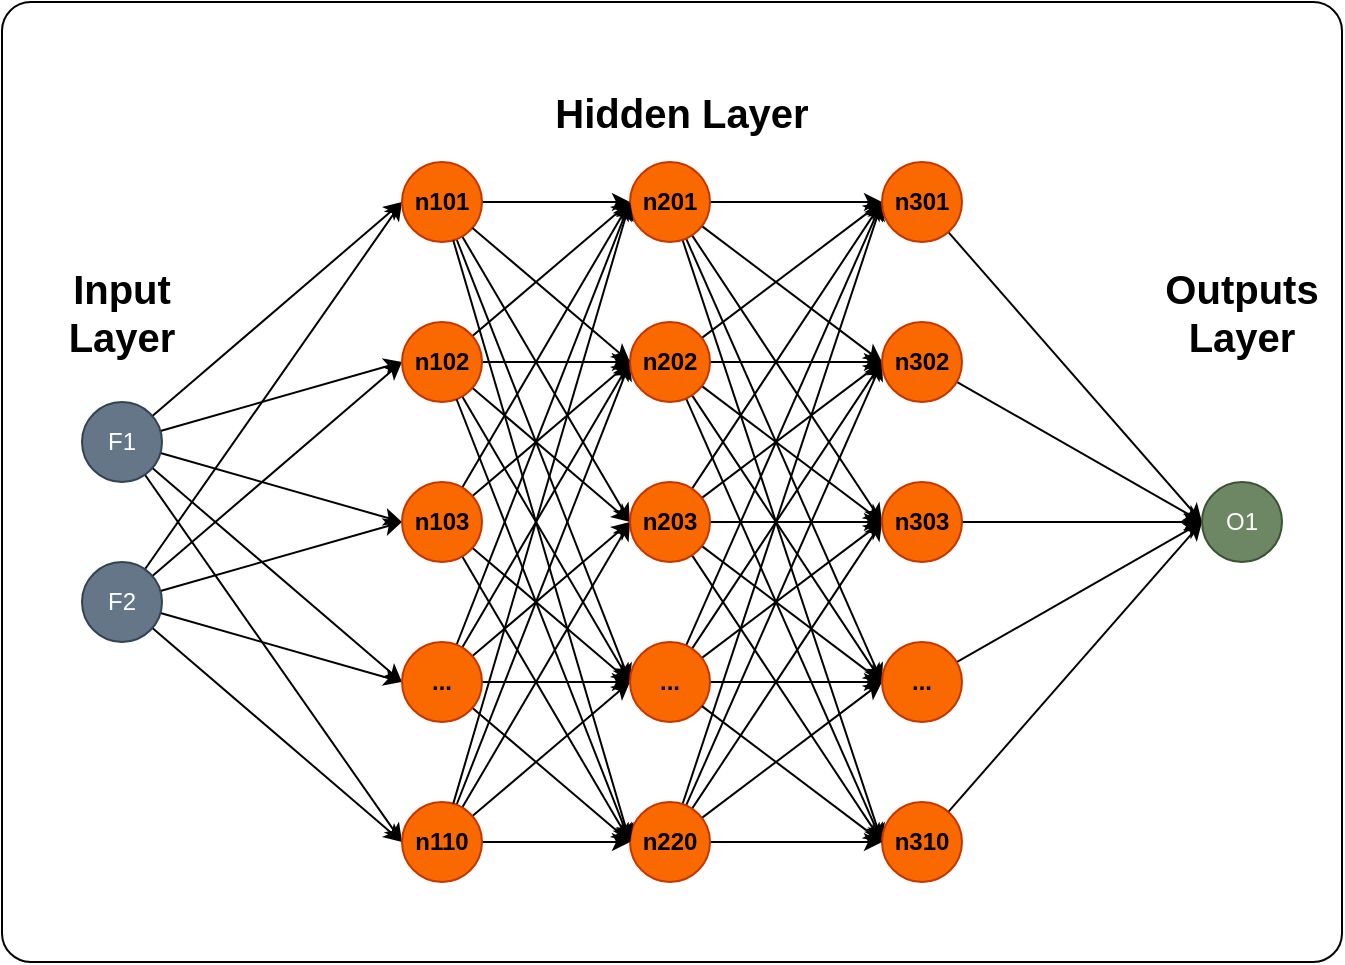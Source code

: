 <mxfile version="24.4.0" type="device">
  <diagram name="Página-1" id="6KGPkxfMHaubWKiwihbh">
    <mxGraphModel dx="1213" dy="1781" grid="1" gridSize="10" guides="1" tooltips="1" connect="1" arrows="1" fold="1" page="1" pageScale="1" pageWidth="827" pageHeight="1169" math="0" shadow="0">
      <root>
        <mxCell id="0" />
        <mxCell id="1" parent="0" />
        <mxCell id="u66wXMgfg88VbOdrZegT-89" value="" style="group" vertex="1" connectable="0" parent="1">
          <mxGeometry x="80" y="-40" width="670" height="480" as="geometry" />
        </mxCell>
        <mxCell id="u66wXMgfg88VbOdrZegT-88" value="" style="rounded=1;whiteSpace=wrap;html=1;fontFamily=Helvetica;fontSize=11;fontColor=default;labelBackgroundColor=default;arcSize=3;" vertex="1" parent="u66wXMgfg88VbOdrZegT-89">
          <mxGeometry width="670" height="480" as="geometry" />
        </mxCell>
        <mxCell id="u66wXMgfg88VbOdrZegT-25" style="edgeStyle=none;rounded=0;orthogonalLoop=1;jettySize=auto;html=1;strokeColor=default;align=center;verticalAlign=middle;fontFamily=Helvetica;fontSize=11;fontColor=default;labelBackgroundColor=default;endArrow=classic;entryX=0;entryY=0.5;entryDx=0;entryDy=0;" edge="1" parent="u66wXMgfg88VbOdrZegT-89" source="u66wXMgfg88VbOdrZegT-2" target="u66wXMgfg88VbOdrZegT-4">
          <mxGeometry relative="1" as="geometry">
            <mxPoint x="80" y="260" as="targetPoint" />
          </mxGeometry>
        </mxCell>
        <mxCell id="u66wXMgfg88VbOdrZegT-26" style="edgeStyle=none;rounded=0;orthogonalLoop=1;jettySize=auto;html=1;entryX=0;entryY=0.5;entryDx=0;entryDy=0;strokeColor=default;align=center;verticalAlign=middle;fontFamily=Helvetica;fontSize=11;fontColor=default;labelBackgroundColor=default;endArrow=classic;" edge="1" parent="u66wXMgfg88VbOdrZegT-89" source="u66wXMgfg88VbOdrZegT-2" target="u66wXMgfg88VbOdrZegT-5">
          <mxGeometry relative="1" as="geometry" />
        </mxCell>
        <mxCell id="u66wXMgfg88VbOdrZegT-27" style="edgeStyle=none;rounded=0;orthogonalLoop=1;jettySize=auto;html=1;entryX=0;entryY=0.5;entryDx=0;entryDy=0;strokeColor=default;align=center;verticalAlign=middle;fontFamily=Helvetica;fontSize=11;fontColor=default;labelBackgroundColor=default;endArrow=classic;" edge="1" parent="u66wXMgfg88VbOdrZegT-89" source="u66wXMgfg88VbOdrZegT-2" target="u66wXMgfg88VbOdrZegT-6">
          <mxGeometry relative="1" as="geometry" />
        </mxCell>
        <mxCell id="u66wXMgfg88VbOdrZegT-28" style="edgeStyle=none;rounded=0;orthogonalLoop=1;jettySize=auto;html=1;entryX=0;entryY=0.5;entryDx=0;entryDy=0;strokeColor=default;align=center;verticalAlign=middle;fontFamily=Helvetica;fontSize=11;fontColor=default;labelBackgroundColor=default;endArrow=classic;" edge="1" parent="u66wXMgfg88VbOdrZegT-89" source="u66wXMgfg88VbOdrZegT-2" target="u66wXMgfg88VbOdrZegT-7">
          <mxGeometry relative="1" as="geometry" />
        </mxCell>
        <mxCell id="u66wXMgfg88VbOdrZegT-29" style="edgeStyle=none;rounded=0;orthogonalLoop=1;jettySize=auto;html=1;entryX=0;entryY=0.5;entryDx=0;entryDy=0;strokeColor=default;align=center;verticalAlign=middle;fontFamily=Helvetica;fontSize=11;fontColor=default;labelBackgroundColor=default;endArrow=classic;" edge="1" parent="u66wXMgfg88VbOdrZegT-89" source="u66wXMgfg88VbOdrZegT-2" target="u66wXMgfg88VbOdrZegT-8">
          <mxGeometry relative="1" as="geometry" />
        </mxCell>
        <mxCell id="u66wXMgfg88VbOdrZegT-2" value="F2" style="ellipse;whiteSpace=wrap;html=1;aspect=fixed;fillColor=#647687;fontColor=#ffffff;strokeColor=#314354;" vertex="1" parent="u66wXMgfg88VbOdrZegT-89">
          <mxGeometry x="40" y="280" width="40" height="40" as="geometry" />
        </mxCell>
        <mxCell id="u66wXMgfg88VbOdrZegT-20" style="rounded=0;orthogonalLoop=1;jettySize=auto;html=1;entryX=0;entryY=0.5;entryDx=0;entryDy=0;" edge="1" parent="u66wXMgfg88VbOdrZegT-89" source="u66wXMgfg88VbOdrZegT-3" target="u66wXMgfg88VbOdrZegT-4">
          <mxGeometry relative="1" as="geometry" />
        </mxCell>
        <mxCell id="u66wXMgfg88VbOdrZegT-21" style="rounded=0;orthogonalLoop=1;jettySize=auto;html=1;entryX=0;entryY=0.5;entryDx=0;entryDy=0;" edge="1" parent="u66wXMgfg88VbOdrZegT-89" source="u66wXMgfg88VbOdrZegT-3" target="u66wXMgfg88VbOdrZegT-5">
          <mxGeometry relative="1" as="geometry" />
        </mxCell>
        <mxCell id="u66wXMgfg88VbOdrZegT-22" style="edgeStyle=none;rounded=0;orthogonalLoop=1;jettySize=auto;html=1;entryX=0;entryY=0.5;entryDx=0;entryDy=0;strokeColor=default;align=center;verticalAlign=middle;fontFamily=Helvetica;fontSize=11;fontColor=default;labelBackgroundColor=default;endArrow=classic;" edge="1" parent="u66wXMgfg88VbOdrZegT-89" source="u66wXMgfg88VbOdrZegT-3" target="u66wXMgfg88VbOdrZegT-6">
          <mxGeometry relative="1" as="geometry" />
        </mxCell>
        <mxCell id="u66wXMgfg88VbOdrZegT-23" style="edgeStyle=none;rounded=0;orthogonalLoop=1;jettySize=auto;html=1;entryX=0;entryY=0.5;entryDx=0;entryDy=0;strokeColor=default;align=center;verticalAlign=middle;fontFamily=Helvetica;fontSize=11;fontColor=default;labelBackgroundColor=default;endArrow=classic;" edge="1" parent="u66wXMgfg88VbOdrZegT-89" source="u66wXMgfg88VbOdrZegT-3" target="u66wXMgfg88VbOdrZegT-7">
          <mxGeometry relative="1" as="geometry" />
        </mxCell>
        <mxCell id="u66wXMgfg88VbOdrZegT-24" style="edgeStyle=none;rounded=0;orthogonalLoop=1;jettySize=auto;html=1;entryX=0;entryY=0.5;entryDx=0;entryDy=0;strokeColor=default;align=center;verticalAlign=middle;fontFamily=Helvetica;fontSize=11;fontColor=default;labelBackgroundColor=default;endArrow=classic;" edge="1" parent="u66wXMgfg88VbOdrZegT-89" source="u66wXMgfg88VbOdrZegT-3" target="u66wXMgfg88VbOdrZegT-8">
          <mxGeometry relative="1" as="geometry" />
        </mxCell>
        <mxCell id="u66wXMgfg88VbOdrZegT-3" value="F1" style="ellipse;whiteSpace=wrap;html=1;aspect=fixed;fillColor=#647687;fontColor=#ffffff;strokeColor=#314354;" vertex="1" parent="u66wXMgfg88VbOdrZegT-89">
          <mxGeometry x="40" y="200" width="40" height="40" as="geometry" />
        </mxCell>
        <mxCell id="u66wXMgfg88VbOdrZegT-30" style="edgeStyle=none;rounded=0;orthogonalLoop=1;jettySize=auto;html=1;entryX=0;entryY=0.5;entryDx=0;entryDy=0;strokeColor=default;align=center;verticalAlign=middle;fontFamily=Helvetica;fontSize=11;fontColor=default;labelBackgroundColor=default;endArrow=classic;" edge="1" parent="u66wXMgfg88VbOdrZegT-89" source="u66wXMgfg88VbOdrZegT-4" target="u66wXMgfg88VbOdrZegT-9">
          <mxGeometry relative="1" as="geometry" />
        </mxCell>
        <mxCell id="u66wXMgfg88VbOdrZegT-32" style="edgeStyle=none;rounded=0;orthogonalLoop=1;jettySize=auto;html=1;entryX=0;entryY=0.5;entryDx=0;entryDy=0;strokeColor=default;align=center;verticalAlign=middle;fontFamily=Helvetica;fontSize=11;fontColor=default;labelBackgroundColor=default;endArrow=classic;" edge="1" parent="u66wXMgfg88VbOdrZegT-89" source="u66wXMgfg88VbOdrZegT-4" target="u66wXMgfg88VbOdrZegT-11">
          <mxGeometry relative="1" as="geometry" />
        </mxCell>
        <mxCell id="u66wXMgfg88VbOdrZegT-33" style="edgeStyle=none;rounded=0;orthogonalLoop=1;jettySize=auto;html=1;entryX=0;entryY=0.5;entryDx=0;entryDy=0;strokeColor=default;align=center;verticalAlign=middle;fontFamily=Helvetica;fontSize=11;fontColor=default;labelBackgroundColor=default;endArrow=classic;" edge="1" parent="u66wXMgfg88VbOdrZegT-89" source="u66wXMgfg88VbOdrZegT-4" target="u66wXMgfg88VbOdrZegT-12">
          <mxGeometry relative="1" as="geometry" />
        </mxCell>
        <mxCell id="u66wXMgfg88VbOdrZegT-4" value="n101" style="ellipse;whiteSpace=wrap;html=1;aspect=fixed;fillColor=#fa6800;fontColor=#000000;strokeColor=#C73500;fontStyle=1" vertex="1" parent="u66wXMgfg88VbOdrZegT-89">
          <mxGeometry x="200" y="80" width="40" height="40" as="geometry" />
        </mxCell>
        <mxCell id="u66wXMgfg88VbOdrZegT-35" style="edgeStyle=none;rounded=0;orthogonalLoop=1;jettySize=auto;html=1;entryX=0;entryY=0.5;entryDx=0;entryDy=0;strokeColor=default;align=center;verticalAlign=middle;fontFamily=Helvetica;fontSize=11;fontColor=default;labelBackgroundColor=default;endArrow=classic;" edge="1" parent="u66wXMgfg88VbOdrZegT-89" source="u66wXMgfg88VbOdrZegT-5" target="u66wXMgfg88VbOdrZegT-9">
          <mxGeometry relative="1" as="geometry" />
        </mxCell>
        <mxCell id="u66wXMgfg88VbOdrZegT-36" style="edgeStyle=none;rounded=0;orthogonalLoop=1;jettySize=auto;html=1;strokeColor=default;align=center;verticalAlign=middle;fontFamily=Helvetica;fontSize=11;fontColor=default;labelBackgroundColor=default;endArrow=classic;" edge="1" parent="u66wXMgfg88VbOdrZegT-89" source="u66wXMgfg88VbOdrZegT-5" target="u66wXMgfg88VbOdrZegT-10">
          <mxGeometry relative="1" as="geometry" />
        </mxCell>
        <mxCell id="u66wXMgfg88VbOdrZegT-37" style="edgeStyle=none;rounded=0;orthogonalLoop=1;jettySize=auto;html=1;entryX=0;entryY=0.5;entryDx=0;entryDy=0;strokeColor=default;align=center;verticalAlign=middle;fontFamily=Helvetica;fontSize=11;fontColor=default;labelBackgroundColor=default;endArrow=classic;" edge="1" parent="u66wXMgfg88VbOdrZegT-89" source="u66wXMgfg88VbOdrZegT-5" target="u66wXMgfg88VbOdrZegT-12">
          <mxGeometry relative="1" as="geometry" />
        </mxCell>
        <mxCell id="u66wXMgfg88VbOdrZegT-78" style="edgeStyle=none;rounded=0;orthogonalLoop=1;jettySize=auto;html=1;entryX=0;entryY=0.5;entryDx=0;entryDy=0;strokeColor=default;align=center;verticalAlign=middle;fontFamily=Helvetica;fontSize=11;fontColor=default;labelBackgroundColor=default;endArrow=classic;" edge="1" parent="u66wXMgfg88VbOdrZegT-89" source="u66wXMgfg88VbOdrZegT-5" target="u66wXMgfg88VbOdrZegT-11">
          <mxGeometry relative="1" as="geometry" />
        </mxCell>
        <mxCell id="u66wXMgfg88VbOdrZegT-5" value="n102" style="ellipse;whiteSpace=wrap;html=1;aspect=fixed;fillColor=#fa6800;fontColor=#000000;strokeColor=#C73500;fontStyle=1" vertex="1" parent="u66wXMgfg88VbOdrZegT-89">
          <mxGeometry x="200" y="160" width="40" height="40" as="geometry" />
        </mxCell>
        <mxCell id="u66wXMgfg88VbOdrZegT-39" style="edgeStyle=none;rounded=0;orthogonalLoop=1;jettySize=auto;html=1;entryX=0;entryY=0.5;entryDx=0;entryDy=0;strokeColor=default;align=center;verticalAlign=middle;fontFamily=Helvetica;fontSize=11;fontColor=default;labelBackgroundColor=default;endArrow=classic;" edge="1" parent="u66wXMgfg88VbOdrZegT-89" source="u66wXMgfg88VbOdrZegT-6" target="u66wXMgfg88VbOdrZegT-9">
          <mxGeometry relative="1" as="geometry" />
        </mxCell>
        <mxCell id="u66wXMgfg88VbOdrZegT-40" style="edgeStyle=none;rounded=0;orthogonalLoop=1;jettySize=auto;html=1;entryX=0;entryY=0.5;entryDx=0;entryDy=0;strokeColor=default;align=center;verticalAlign=middle;fontFamily=Helvetica;fontSize=11;fontColor=default;labelBackgroundColor=default;endArrow=classic;" edge="1" parent="u66wXMgfg88VbOdrZegT-89" source="u66wXMgfg88VbOdrZegT-6" target="u66wXMgfg88VbOdrZegT-10">
          <mxGeometry relative="1" as="geometry" />
        </mxCell>
        <mxCell id="u66wXMgfg88VbOdrZegT-41" style="edgeStyle=none;rounded=0;orthogonalLoop=1;jettySize=auto;html=1;entryX=0;entryY=0.5;entryDx=0;entryDy=0;strokeColor=default;align=center;verticalAlign=middle;fontFamily=Helvetica;fontSize=11;fontColor=default;labelBackgroundColor=default;endArrow=classic;" edge="1" parent="u66wXMgfg88VbOdrZegT-89" source="u66wXMgfg88VbOdrZegT-6" target="u66wXMgfg88VbOdrZegT-12">
          <mxGeometry relative="1" as="geometry" />
        </mxCell>
        <mxCell id="u66wXMgfg88VbOdrZegT-42" style="edgeStyle=none;rounded=0;orthogonalLoop=1;jettySize=auto;html=1;entryX=0;entryY=0.5;entryDx=0;entryDy=0;strokeColor=default;align=center;verticalAlign=middle;fontFamily=Helvetica;fontSize=11;fontColor=default;labelBackgroundColor=default;endArrow=classic;" edge="1" parent="u66wXMgfg88VbOdrZegT-89" source="u66wXMgfg88VbOdrZegT-6" target="u66wXMgfg88VbOdrZegT-13">
          <mxGeometry relative="1" as="geometry" />
        </mxCell>
        <mxCell id="u66wXMgfg88VbOdrZegT-6" value="n103" style="ellipse;whiteSpace=wrap;html=1;aspect=fixed;fillColor=#fa6800;fontColor=#000000;strokeColor=#C73500;fontStyle=1" vertex="1" parent="u66wXMgfg88VbOdrZegT-89">
          <mxGeometry x="200" y="240" width="40" height="40" as="geometry" />
        </mxCell>
        <mxCell id="u66wXMgfg88VbOdrZegT-43" style="edgeStyle=none;rounded=0;orthogonalLoop=1;jettySize=auto;html=1;entryX=0;entryY=0.5;entryDx=0;entryDy=0;strokeColor=default;align=center;verticalAlign=middle;fontFamily=Helvetica;fontSize=11;fontColor=default;labelBackgroundColor=default;endArrow=classic;" edge="1" parent="u66wXMgfg88VbOdrZegT-89" source="u66wXMgfg88VbOdrZegT-7" target="u66wXMgfg88VbOdrZegT-9">
          <mxGeometry relative="1" as="geometry" />
        </mxCell>
        <mxCell id="u66wXMgfg88VbOdrZegT-44" style="edgeStyle=none;rounded=0;orthogonalLoop=1;jettySize=auto;html=1;entryX=0;entryY=0.5;entryDx=0;entryDy=0;strokeColor=default;align=center;verticalAlign=middle;fontFamily=Helvetica;fontSize=11;fontColor=default;labelBackgroundColor=default;endArrow=classic;" edge="1" parent="u66wXMgfg88VbOdrZegT-89" source="u66wXMgfg88VbOdrZegT-7" target="u66wXMgfg88VbOdrZegT-10">
          <mxGeometry relative="1" as="geometry" />
        </mxCell>
        <mxCell id="u66wXMgfg88VbOdrZegT-45" style="edgeStyle=none;rounded=0;orthogonalLoop=1;jettySize=auto;html=1;strokeColor=default;align=center;verticalAlign=middle;fontFamily=Helvetica;fontSize=11;fontColor=default;labelBackgroundColor=default;endArrow=classic;" edge="1" parent="u66wXMgfg88VbOdrZegT-89" source="u66wXMgfg88VbOdrZegT-7" target="u66wXMgfg88VbOdrZegT-12">
          <mxGeometry relative="1" as="geometry" />
        </mxCell>
        <mxCell id="u66wXMgfg88VbOdrZegT-46" style="edgeStyle=none;rounded=0;orthogonalLoop=1;jettySize=auto;html=1;entryX=0;entryY=0.5;entryDx=0;entryDy=0;strokeColor=default;align=center;verticalAlign=middle;fontFamily=Helvetica;fontSize=11;fontColor=default;labelBackgroundColor=default;endArrow=classic;" edge="1" parent="u66wXMgfg88VbOdrZegT-89" source="u66wXMgfg88VbOdrZegT-7" target="u66wXMgfg88VbOdrZegT-13">
          <mxGeometry relative="1" as="geometry" />
        </mxCell>
        <mxCell id="u66wXMgfg88VbOdrZegT-47" style="edgeStyle=none;rounded=0;orthogonalLoop=1;jettySize=auto;html=1;entryX=0;entryY=0.5;entryDx=0;entryDy=0;strokeColor=default;align=center;verticalAlign=middle;fontFamily=Helvetica;fontSize=11;fontColor=default;labelBackgroundColor=default;endArrow=classic;" edge="1" parent="u66wXMgfg88VbOdrZegT-89" source="u66wXMgfg88VbOdrZegT-7" target="u66wXMgfg88VbOdrZegT-11">
          <mxGeometry relative="1" as="geometry" />
        </mxCell>
        <mxCell id="u66wXMgfg88VbOdrZegT-7" value="..." style="ellipse;whiteSpace=wrap;html=1;aspect=fixed;fillColor=#fa6800;fontColor=#000000;strokeColor=#C73500;fontStyle=1" vertex="1" parent="u66wXMgfg88VbOdrZegT-89">
          <mxGeometry x="200" y="320" width="40" height="40" as="geometry" />
        </mxCell>
        <mxCell id="u66wXMgfg88VbOdrZegT-49" style="edgeStyle=none;rounded=0;orthogonalLoop=1;jettySize=auto;html=1;entryX=0;entryY=0.5;entryDx=0;entryDy=0;strokeColor=default;align=center;verticalAlign=middle;fontFamily=Helvetica;fontSize=11;fontColor=default;labelBackgroundColor=default;endArrow=classic;" edge="1" parent="u66wXMgfg88VbOdrZegT-89" source="u66wXMgfg88VbOdrZegT-8" target="u66wXMgfg88VbOdrZegT-10">
          <mxGeometry relative="1" as="geometry" />
        </mxCell>
        <mxCell id="u66wXMgfg88VbOdrZegT-50" style="edgeStyle=none;rounded=0;orthogonalLoop=1;jettySize=auto;html=1;entryX=0;entryY=0.5;entryDx=0;entryDy=0;strokeColor=default;align=center;verticalAlign=middle;fontFamily=Helvetica;fontSize=11;fontColor=default;labelBackgroundColor=default;endArrow=classic;" edge="1" parent="u66wXMgfg88VbOdrZegT-89" source="u66wXMgfg88VbOdrZegT-8" target="u66wXMgfg88VbOdrZegT-11">
          <mxGeometry relative="1" as="geometry" />
        </mxCell>
        <mxCell id="u66wXMgfg88VbOdrZegT-51" style="edgeStyle=none;rounded=0;orthogonalLoop=1;jettySize=auto;html=1;entryX=0;entryY=0.5;entryDx=0;entryDy=0;strokeColor=default;align=center;verticalAlign=middle;fontFamily=Helvetica;fontSize=11;fontColor=default;labelBackgroundColor=default;endArrow=classic;" edge="1" parent="u66wXMgfg88VbOdrZegT-89" source="u66wXMgfg88VbOdrZegT-8" target="u66wXMgfg88VbOdrZegT-12">
          <mxGeometry relative="1" as="geometry" />
        </mxCell>
        <mxCell id="u66wXMgfg88VbOdrZegT-52" style="edgeStyle=none;rounded=0;orthogonalLoop=1;jettySize=auto;html=1;strokeColor=default;align=center;verticalAlign=middle;fontFamily=Helvetica;fontSize=11;fontColor=default;labelBackgroundColor=default;endArrow=classic;" edge="1" parent="u66wXMgfg88VbOdrZegT-89" source="u66wXMgfg88VbOdrZegT-8" target="u66wXMgfg88VbOdrZegT-13">
          <mxGeometry relative="1" as="geometry">
            <mxPoint x="370" y="420" as="targetPoint" />
          </mxGeometry>
        </mxCell>
        <mxCell id="u66wXMgfg88VbOdrZegT-8" value="n110" style="ellipse;whiteSpace=wrap;html=1;aspect=fixed;fillColor=#fa6800;fontColor=#000000;strokeColor=#C73500;fontStyle=1" vertex="1" parent="u66wXMgfg88VbOdrZegT-89">
          <mxGeometry x="200" y="400" width="40" height="40" as="geometry" />
        </mxCell>
        <mxCell id="u66wXMgfg88VbOdrZegT-73" style="edgeStyle=none;rounded=0;orthogonalLoop=1;jettySize=auto;html=1;strokeColor=default;align=center;verticalAlign=middle;fontFamily=Helvetica;fontSize=11;fontColor=default;labelBackgroundColor=default;endArrow=classic;" edge="1" parent="u66wXMgfg88VbOdrZegT-89" source="u66wXMgfg88VbOdrZegT-9" target="u66wXMgfg88VbOdrZegT-14">
          <mxGeometry relative="1" as="geometry" />
        </mxCell>
        <mxCell id="u66wXMgfg88VbOdrZegT-74" style="edgeStyle=none;rounded=0;orthogonalLoop=1;jettySize=auto;html=1;entryX=0;entryY=0.5;entryDx=0;entryDy=0;strokeColor=default;align=center;verticalAlign=middle;fontFamily=Helvetica;fontSize=11;fontColor=default;labelBackgroundColor=default;endArrow=classic;" edge="1" parent="u66wXMgfg88VbOdrZegT-89" source="u66wXMgfg88VbOdrZegT-9" target="u66wXMgfg88VbOdrZegT-15">
          <mxGeometry relative="1" as="geometry" />
        </mxCell>
        <mxCell id="u66wXMgfg88VbOdrZegT-75" style="edgeStyle=none;rounded=0;orthogonalLoop=1;jettySize=auto;html=1;strokeColor=default;align=center;verticalAlign=middle;fontFamily=Helvetica;fontSize=11;fontColor=default;labelBackgroundColor=default;endArrow=classic;" edge="1" parent="u66wXMgfg88VbOdrZegT-89" source="u66wXMgfg88VbOdrZegT-9">
          <mxGeometry relative="1" as="geometry">
            <mxPoint x="440" y="260" as="targetPoint" />
          </mxGeometry>
        </mxCell>
        <mxCell id="u66wXMgfg88VbOdrZegT-76" style="edgeStyle=none;rounded=0;orthogonalLoop=1;jettySize=auto;html=1;strokeColor=default;align=center;verticalAlign=middle;fontFamily=Helvetica;fontSize=11;fontColor=default;labelBackgroundColor=default;endArrow=classic;" edge="1" parent="u66wXMgfg88VbOdrZegT-89" source="u66wXMgfg88VbOdrZegT-9">
          <mxGeometry relative="1" as="geometry">
            <mxPoint x="440" y="340" as="targetPoint" />
          </mxGeometry>
        </mxCell>
        <mxCell id="u66wXMgfg88VbOdrZegT-77" style="edgeStyle=none;rounded=0;orthogonalLoop=1;jettySize=auto;html=1;strokeColor=default;align=center;verticalAlign=middle;fontFamily=Helvetica;fontSize=11;fontColor=default;labelBackgroundColor=default;endArrow=classic;" edge="1" parent="u66wXMgfg88VbOdrZegT-89" source="u66wXMgfg88VbOdrZegT-9">
          <mxGeometry relative="1" as="geometry">
            <mxPoint x="440" y="420" as="targetPoint" />
          </mxGeometry>
        </mxCell>
        <mxCell id="u66wXMgfg88VbOdrZegT-9" value="n201" style="ellipse;whiteSpace=wrap;html=1;aspect=fixed;fillColor=#fa6800;fontColor=#000000;strokeColor=#C73500;fontStyle=1" vertex="1" parent="u66wXMgfg88VbOdrZegT-89">
          <mxGeometry x="314" y="80" width="40" height="40" as="geometry" />
        </mxCell>
        <mxCell id="u66wXMgfg88VbOdrZegT-68" style="edgeStyle=none;rounded=0;orthogonalLoop=1;jettySize=auto;html=1;entryX=0;entryY=0.5;entryDx=0;entryDy=0;strokeColor=default;align=center;verticalAlign=middle;fontFamily=Helvetica;fontSize=11;fontColor=default;labelBackgroundColor=default;endArrow=classic;" edge="1" parent="u66wXMgfg88VbOdrZegT-89" source="u66wXMgfg88VbOdrZegT-10" target="u66wXMgfg88VbOdrZegT-18">
          <mxGeometry relative="1" as="geometry" />
        </mxCell>
        <mxCell id="u66wXMgfg88VbOdrZegT-69" style="edgeStyle=none;rounded=0;orthogonalLoop=1;jettySize=auto;html=1;entryX=0;entryY=0.5;entryDx=0;entryDy=0;strokeColor=default;align=center;verticalAlign=middle;fontFamily=Helvetica;fontSize=11;fontColor=default;labelBackgroundColor=default;endArrow=classic;" edge="1" parent="u66wXMgfg88VbOdrZegT-89" source="u66wXMgfg88VbOdrZegT-10" target="u66wXMgfg88VbOdrZegT-17">
          <mxGeometry relative="1" as="geometry" />
        </mxCell>
        <mxCell id="u66wXMgfg88VbOdrZegT-70" style="edgeStyle=none;rounded=0;orthogonalLoop=1;jettySize=auto;html=1;entryX=0;entryY=0.5;entryDx=0;entryDy=0;strokeColor=default;align=center;verticalAlign=middle;fontFamily=Helvetica;fontSize=11;fontColor=default;labelBackgroundColor=default;endArrow=classic;" edge="1" parent="u66wXMgfg88VbOdrZegT-89" source="u66wXMgfg88VbOdrZegT-10" target="u66wXMgfg88VbOdrZegT-16">
          <mxGeometry relative="1" as="geometry" />
        </mxCell>
        <mxCell id="u66wXMgfg88VbOdrZegT-71" style="edgeStyle=none;rounded=0;orthogonalLoop=1;jettySize=auto;html=1;entryX=0;entryY=0.5;entryDx=0;entryDy=0;strokeColor=default;align=center;verticalAlign=middle;fontFamily=Helvetica;fontSize=11;fontColor=default;labelBackgroundColor=default;endArrow=classic;" edge="1" parent="u66wXMgfg88VbOdrZegT-89" source="u66wXMgfg88VbOdrZegT-10" target="u66wXMgfg88VbOdrZegT-15">
          <mxGeometry relative="1" as="geometry" />
        </mxCell>
        <mxCell id="u66wXMgfg88VbOdrZegT-72" style="edgeStyle=none;rounded=0;orthogonalLoop=1;jettySize=auto;html=1;entryX=0;entryY=0.5;entryDx=0;entryDy=0;strokeColor=default;align=center;verticalAlign=middle;fontFamily=Helvetica;fontSize=11;fontColor=default;labelBackgroundColor=default;endArrow=classic;" edge="1" parent="u66wXMgfg88VbOdrZegT-89" source="u66wXMgfg88VbOdrZegT-10" target="u66wXMgfg88VbOdrZegT-14">
          <mxGeometry relative="1" as="geometry" />
        </mxCell>
        <mxCell id="u66wXMgfg88VbOdrZegT-10" value="n202" style="ellipse;whiteSpace=wrap;html=1;aspect=fixed;fillColor=#fa6800;fontColor=#000000;strokeColor=#C73500;fontStyle=1" vertex="1" parent="u66wXMgfg88VbOdrZegT-89">
          <mxGeometry x="314" y="160" width="40" height="40" as="geometry" />
        </mxCell>
        <mxCell id="u66wXMgfg88VbOdrZegT-63" style="edgeStyle=none;rounded=0;orthogonalLoop=1;jettySize=auto;html=1;entryX=0;entryY=0.5;entryDx=0;entryDy=0;strokeColor=default;align=center;verticalAlign=middle;fontFamily=Helvetica;fontSize=11;fontColor=default;labelBackgroundColor=default;endArrow=classic;" edge="1" parent="u66wXMgfg88VbOdrZegT-89" source="u66wXMgfg88VbOdrZegT-11" target="u66wXMgfg88VbOdrZegT-18">
          <mxGeometry relative="1" as="geometry" />
        </mxCell>
        <mxCell id="u66wXMgfg88VbOdrZegT-64" style="edgeStyle=none;rounded=0;orthogonalLoop=1;jettySize=auto;html=1;entryX=0;entryY=0.5;entryDx=0;entryDy=0;strokeColor=default;align=center;verticalAlign=middle;fontFamily=Helvetica;fontSize=11;fontColor=default;labelBackgroundColor=default;endArrow=classic;" edge="1" parent="u66wXMgfg88VbOdrZegT-89" source="u66wXMgfg88VbOdrZegT-11" target="u66wXMgfg88VbOdrZegT-17">
          <mxGeometry relative="1" as="geometry" />
        </mxCell>
        <mxCell id="u66wXMgfg88VbOdrZegT-65" style="edgeStyle=none;rounded=0;orthogonalLoop=1;jettySize=auto;html=1;strokeColor=default;align=center;verticalAlign=middle;fontFamily=Helvetica;fontSize=11;fontColor=default;labelBackgroundColor=default;endArrow=classic;" edge="1" parent="u66wXMgfg88VbOdrZegT-89" source="u66wXMgfg88VbOdrZegT-11" target="u66wXMgfg88VbOdrZegT-16">
          <mxGeometry relative="1" as="geometry" />
        </mxCell>
        <mxCell id="u66wXMgfg88VbOdrZegT-66" style="edgeStyle=none;rounded=0;orthogonalLoop=1;jettySize=auto;html=1;entryX=0;entryY=0.5;entryDx=0;entryDy=0;strokeColor=default;align=center;verticalAlign=middle;fontFamily=Helvetica;fontSize=11;fontColor=default;labelBackgroundColor=default;endArrow=classic;" edge="1" parent="u66wXMgfg88VbOdrZegT-89" source="u66wXMgfg88VbOdrZegT-11" target="u66wXMgfg88VbOdrZegT-15">
          <mxGeometry relative="1" as="geometry" />
        </mxCell>
        <mxCell id="u66wXMgfg88VbOdrZegT-67" style="edgeStyle=none;rounded=0;orthogonalLoop=1;jettySize=auto;html=1;entryX=0;entryY=0.5;entryDx=0;entryDy=0;strokeColor=default;align=center;verticalAlign=middle;fontFamily=Helvetica;fontSize=11;fontColor=default;labelBackgroundColor=default;endArrow=classic;" edge="1" parent="u66wXMgfg88VbOdrZegT-89" source="u66wXMgfg88VbOdrZegT-11" target="u66wXMgfg88VbOdrZegT-14">
          <mxGeometry relative="1" as="geometry" />
        </mxCell>
        <mxCell id="u66wXMgfg88VbOdrZegT-11" value="n203" style="ellipse;whiteSpace=wrap;html=1;aspect=fixed;fillColor=#fa6800;fontColor=#000000;strokeColor=#C73500;fontStyle=1" vertex="1" parent="u66wXMgfg88VbOdrZegT-89">
          <mxGeometry x="314" y="240" width="40" height="40" as="geometry" />
        </mxCell>
        <mxCell id="u66wXMgfg88VbOdrZegT-59" style="edgeStyle=none;rounded=0;orthogonalLoop=1;jettySize=auto;html=1;entryX=0;entryY=0.5;entryDx=0;entryDy=0;strokeColor=default;align=center;verticalAlign=middle;fontFamily=Helvetica;fontSize=11;fontColor=default;labelBackgroundColor=default;endArrow=classic;" edge="1" parent="u66wXMgfg88VbOdrZegT-89" source="u66wXMgfg88VbOdrZegT-12" target="u66wXMgfg88VbOdrZegT-17">
          <mxGeometry relative="1" as="geometry" />
        </mxCell>
        <mxCell id="u66wXMgfg88VbOdrZegT-60" style="edgeStyle=none;rounded=0;orthogonalLoop=1;jettySize=auto;html=1;entryX=0;entryY=0.5;entryDx=0;entryDy=0;strokeColor=default;align=center;verticalAlign=middle;fontFamily=Helvetica;fontSize=11;fontColor=default;labelBackgroundColor=default;endArrow=classic;" edge="1" parent="u66wXMgfg88VbOdrZegT-89" source="u66wXMgfg88VbOdrZegT-12" target="u66wXMgfg88VbOdrZegT-16">
          <mxGeometry relative="1" as="geometry" />
        </mxCell>
        <mxCell id="u66wXMgfg88VbOdrZegT-61" style="edgeStyle=none;rounded=0;orthogonalLoop=1;jettySize=auto;html=1;entryX=0;entryY=0.5;entryDx=0;entryDy=0;strokeColor=default;align=center;verticalAlign=middle;fontFamily=Helvetica;fontSize=11;fontColor=default;labelBackgroundColor=default;endArrow=classic;" edge="1" parent="u66wXMgfg88VbOdrZegT-89" source="u66wXMgfg88VbOdrZegT-12" target="u66wXMgfg88VbOdrZegT-15">
          <mxGeometry relative="1" as="geometry" />
        </mxCell>
        <mxCell id="u66wXMgfg88VbOdrZegT-62" style="edgeStyle=none;rounded=0;orthogonalLoop=1;jettySize=auto;html=1;entryX=0;entryY=0.5;entryDx=0;entryDy=0;strokeColor=default;align=center;verticalAlign=middle;fontFamily=Helvetica;fontSize=11;fontColor=default;labelBackgroundColor=default;endArrow=classic;" edge="1" parent="u66wXMgfg88VbOdrZegT-89" source="u66wXMgfg88VbOdrZegT-12" target="u66wXMgfg88VbOdrZegT-14">
          <mxGeometry relative="1" as="geometry" />
        </mxCell>
        <mxCell id="u66wXMgfg88VbOdrZegT-12" value="..." style="ellipse;whiteSpace=wrap;html=1;aspect=fixed;fillColor=#fa6800;fontColor=#000000;strokeColor=#C73500;fontStyle=1" vertex="1" parent="u66wXMgfg88VbOdrZegT-89">
          <mxGeometry x="314" y="320" width="40" height="40" as="geometry" />
        </mxCell>
        <mxCell id="u66wXMgfg88VbOdrZegT-53" value="" style="edgeStyle=none;rounded=0;orthogonalLoop=1;jettySize=auto;html=1;strokeColor=default;align=center;verticalAlign=middle;fontFamily=Helvetica;fontSize=11;fontColor=default;labelBackgroundColor=default;endArrow=classic;" edge="1" parent="u66wXMgfg88VbOdrZegT-89" source="u66wXMgfg88VbOdrZegT-13" target="u66wXMgfg88VbOdrZegT-18">
          <mxGeometry relative="1" as="geometry" />
        </mxCell>
        <mxCell id="u66wXMgfg88VbOdrZegT-54" style="edgeStyle=none;rounded=0;orthogonalLoop=1;jettySize=auto;html=1;entryX=0;entryY=0.5;entryDx=0;entryDy=0;strokeColor=default;align=center;verticalAlign=middle;fontFamily=Helvetica;fontSize=11;fontColor=default;labelBackgroundColor=default;endArrow=classic;" edge="1" parent="u66wXMgfg88VbOdrZegT-89" source="u66wXMgfg88VbOdrZegT-13" target="u66wXMgfg88VbOdrZegT-17">
          <mxGeometry relative="1" as="geometry" />
        </mxCell>
        <mxCell id="u66wXMgfg88VbOdrZegT-55" style="edgeStyle=none;rounded=0;orthogonalLoop=1;jettySize=auto;html=1;entryX=0;entryY=0.5;entryDx=0;entryDy=0;strokeColor=default;align=center;verticalAlign=middle;fontFamily=Helvetica;fontSize=11;fontColor=default;labelBackgroundColor=default;endArrow=classic;" edge="1" parent="u66wXMgfg88VbOdrZegT-89" source="u66wXMgfg88VbOdrZegT-13" target="u66wXMgfg88VbOdrZegT-16">
          <mxGeometry relative="1" as="geometry" />
        </mxCell>
        <mxCell id="u66wXMgfg88VbOdrZegT-56" style="edgeStyle=none;rounded=0;orthogonalLoop=1;jettySize=auto;html=1;entryX=0;entryY=0.5;entryDx=0;entryDy=0;strokeColor=default;align=center;verticalAlign=middle;fontFamily=Helvetica;fontSize=11;fontColor=default;labelBackgroundColor=default;endArrow=classic;" edge="1" parent="u66wXMgfg88VbOdrZegT-89" source="u66wXMgfg88VbOdrZegT-13" target="u66wXMgfg88VbOdrZegT-15">
          <mxGeometry relative="1" as="geometry" />
        </mxCell>
        <mxCell id="u66wXMgfg88VbOdrZegT-57" style="edgeStyle=none;rounded=0;orthogonalLoop=1;jettySize=auto;html=1;entryX=0;entryY=0.5;entryDx=0;entryDy=0;strokeColor=default;align=center;verticalAlign=middle;fontFamily=Helvetica;fontSize=11;fontColor=default;labelBackgroundColor=default;endArrow=classic;" edge="1" parent="u66wXMgfg88VbOdrZegT-89" source="u66wXMgfg88VbOdrZegT-13" target="u66wXMgfg88VbOdrZegT-14">
          <mxGeometry relative="1" as="geometry" />
        </mxCell>
        <mxCell id="u66wXMgfg88VbOdrZegT-13" value="n220" style="ellipse;whiteSpace=wrap;html=1;aspect=fixed;fillColor=#fa6800;fontColor=#000000;strokeColor=#C73500;fontStyle=1" vertex="1" parent="u66wXMgfg88VbOdrZegT-89">
          <mxGeometry x="314" y="400" width="40" height="40" as="geometry" />
        </mxCell>
        <mxCell id="u66wXMgfg88VbOdrZegT-79" style="edgeStyle=none;rounded=0;orthogonalLoop=1;jettySize=auto;html=1;strokeColor=default;align=center;verticalAlign=middle;fontFamily=Helvetica;fontSize=11;fontColor=default;labelBackgroundColor=default;endArrow=classic;entryX=0;entryY=0.5;entryDx=0;entryDy=0;" edge="1" parent="u66wXMgfg88VbOdrZegT-89" source="u66wXMgfg88VbOdrZegT-14" target="u66wXMgfg88VbOdrZegT-19">
          <mxGeometry relative="1" as="geometry" />
        </mxCell>
        <mxCell id="u66wXMgfg88VbOdrZegT-14" value="n301" style="ellipse;whiteSpace=wrap;html=1;aspect=fixed;fillColor=#fa6800;fontColor=#000000;strokeColor=#C73500;fontStyle=1" vertex="1" parent="u66wXMgfg88VbOdrZegT-89">
          <mxGeometry x="440" y="80" width="40" height="40" as="geometry" />
        </mxCell>
        <mxCell id="u66wXMgfg88VbOdrZegT-80" style="edgeStyle=none;rounded=0;orthogonalLoop=1;jettySize=auto;html=1;entryX=0;entryY=0.5;entryDx=0;entryDy=0;strokeColor=default;align=center;verticalAlign=middle;fontFamily=Helvetica;fontSize=11;fontColor=default;labelBackgroundColor=default;endArrow=classic;" edge="1" parent="u66wXMgfg88VbOdrZegT-89" source="u66wXMgfg88VbOdrZegT-15" target="u66wXMgfg88VbOdrZegT-19">
          <mxGeometry relative="1" as="geometry" />
        </mxCell>
        <mxCell id="u66wXMgfg88VbOdrZegT-15" value="n302" style="ellipse;whiteSpace=wrap;html=1;aspect=fixed;fillColor=#fa6800;fontColor=#000000;strokeColor=#C73500;fontStyle=1" vertex="1" parent="u66wXMgfg88VbOdrZegT-89">
          <mxGeometry x="440" y="160" width="40" height="40" as="geometry" />
        </mxCell>
        <mxCell id="u66wXMgfg88VbOdrZegT-81" style="edgeStyle=none;rounded=0;orthogonalLoop=1;jettySize=auto;html=1;entryX=0;entryY=0.5;entryDx=0;entryDy=0;strokeColor=default;align=center;verticalAlign=middle;fontFamily=Helvetica;fontSize=11;fontColor=default;labelBackgroundColor=default;endArrow=classic;" edge="1" parent="u66wXMgfg88VbOdrZegT-89" source="u66wXMgfg88VbOdrZegT-16" target="u66wXMgfg88VbOdrZegT-19">
          <mxGeometry relative="1" as="geometry" />
        </mxCell>
        <mxCell id="u66wXMgfg88VbOdrZegT-16" value="n303" style="ellipse;whiteSpace=wrap;html=1;aspect=fixed;fillColor=#fa6800;fontColor=#000000;strokeColor=#C73500;fontStyle=1" vertex="1" parent="u66wXMgfg88VbOdrZegT-89">
          <mxGeometry x="440" y="240" width="40" height="40" as="geometry" />
        </mxCell>
        <mxCell id="u66wXMgfg88VbOdrZegT-82" style="edgeStyle=none;rounded=0;orthogonalLoop=1;jettySize=auto;html=1;entryX=0;entryY=0.5;entryDx=0;entryDy=0;strokeColor=default;align=center;verticalAlign=middle;fontFamily=Helvetica;fontSize=11;fontColor=default;labelBackgroundColor=default;endArrow=classic;" edge="1" parent="u66wXMgfg88VbOdrZegT-89" source="u66wXMgfg88VbOdrZegT-17" target="u66wXMgfg88VbOdrZegT-19">
          <mxGeometry relative="1" as="geometry" />
        </mxCell>
        <mxCell id="u66wXMgfg88VbOdrZegT-17" value="..." style="ellipse;whiteSpace=wrap;html=1;aspect=fixed;fillColor=#fa6800;fontColor=#000000;strokeColor=#C73500;fontStyle=1" vertex="1" parent="u66wXMgfg88VbOdrZegT-89">
          <mxGeometry x="440" y="320" width="40" height="40" as="geometry" />
        </mxCell>
        <mxCell id="u66wXMgfg88VbOdrZegT-83" style="edgeStyle=none;rounded=0;orthogonalLoop=1;jettySize=auto;html=1;entryX=0;entryY=0.5;entryDx=0;entryDy=0;strokeColor=default;align=center;verticalAlign=middle;fontFamily=Helvetica;fontSize=11;fontColor=default;labelBackgroundColor=default;endArrow=classic;" edge="1" parent="u66wXMgfg88VbOdrZegT-89" source="u66wXMgfg88VbOdrZegT-18" target="u66wXMgfg88VbOdrZegT-19">
          <mxGeometry relative="1" as="geometry" />
        </mxCell>
        <mxCell id="u66wXMgfg88VbOdrZegT-18" value="n310" style="ellipse;whiteSpace=wrap;html=1;aspect=fixed;fillColor=#fa6800;fontColor=#000000;strokeColor=#C73500;fontStyle=1" vertex="1" parent="u66wXMgfg88VbOdrZegT-89">
          <mxGeometry x="440" y="400" width="40" height="40" as="geometry" />
        </mxCell>
        <mxCell id="u66wXMgfg88VbOdrZegT-19" value="O1" style="ellipse;whiteSpace=wrap;html=1;aspect=fixed;fillColor=#6d8764;fontColor=#ffffff;strokeColor=#3A5431;" vertex="1" parent="u66wXMgfg88VbOdrZegT-89">
          <mxGeometry x="600" y="240" width="40" height="40" as="geometry" />
        </mxCell>
        <mxCell id="u66wXMgfg88VbOdrZegT-31" style="edgeStyle=none;rounded=0;orthogonalLoop=1;jettySize=auto;html=1;entryX=0;entryY=0.5;entryDx=0;entryDy=0;strokeColor=default;align=center;verticalAlign=middle;fontFamily=Helvetica;fontSize=11;fontColor=default;labelBackgroundColor=default;endArrow=classic;" edge="1" parent="u66wXMgfg88VbOdrZegT-89" source="u66wXMgfg88VbOdrZegT-4" target="u66wXMgfg88VbOdrZegT-10">
          <mxGeometry relative="1" as="geometry" />
        </mxCell>
        <mxCell id="u66wXMgfg88VbOdrZegT-34" style="edgeStyle=none;rounded=0;orthogonalLoop=1;jettySize=auto;html=1;entryX=0;entryY=0.5;entryDx=0;entryDy=0;strokeColor=default;align=center;verticalAlign=middle;fontFamily=Helvetica;fontSize=11;fontColor=default;labelBackgroundColor=default;endArrow=classic;" edge="1" parent="u66wXMgfg88VbOdrZegT-89" source="u66wXMgfg88VbOdrZegT-4" target="u66wXMgfg88VbOdrZegT-13">
          <mxGeometry relative="1" as="geometry" />
        </mxCell>
        <mxCell id="u66wXMgfg88VbOdrZegT-38" style="edgeStyle=none;rounded=0;orthogonalLoop=1;jettySize=auto;html=1;entryX=0;entryY=0.5;entryDx=0;entryDy=0;strokeColor=default;align=center;verticalAlign=middle;fontFamily=Helvetica;fontSize=11;fontColor=default;labelBackgroundColor=default;endArrow=classic;" edge="1" parent="u66wXMgfg88VbOdrZegT-89" source="u66wXMgfg88VbOdrZegT-5" target="u66wXMgfg88VbOdrZegT-13">
          <mxGeometry relative="1" as="geometry" />
        </mxCell>
        <mxCell id="u66wXMgfg88VbOdrZegT-48" style="edgeStyle=none;rounded=0;orthogonalLoop=1;jettySize=auto;html=1;entryX=0;entryY=0.5;entryDx=0;entryDy=0;strokeColor=default;align=center;verticalAlign=middle;fontFamily=Helvetica;fontSize=11;fontColor=default;labelBackgroundColor=default;endArrow=classic;" edge="1" parent="u66wXMgfg88VbOdrZegT-89" source="u66wXMgfg88VbOdrZegT-8" target="u66wXMgfg88VbOdrZegT-9">
          <mxGeometry relative="1" as="geometry" />
        </mxCell>
        <mxCell id="u66wXMgfg88VbOdrZegT-58" style="edgeStyle=none;rounded=0;orthogonalLoop=1;jettySize=auto;html=1;entryX=0;entryY=0.5;entryDx=0;entryDy=0;strokeColor=default;align=center;verticalAlign=middle;fontFamily=Helvetica;fontSize=11;fontColor=default;labelBackgroundColor=default;endArrow=classic;" edge="1" parent="u66wXMgfg88VbOdrZegT-89" source="u66wXMgfg88VbOdrZegT-12" target="u66wXMgfg88VbOdrZegT-18">
          <mxGeometry relative="1" as="geometry" />
        </mxCell>
        <mxCell id="u66wXMgfg88VbOdrZegT-84" value="Hidden Layer" style="text;html=1;align=center;verticalAlign=middle;whiteSpace=wrap;rounded=0;fontFamily=Helvetica;fontSize=20;fontColor=default;labelBackgroundColor=default;fontStyle=1" vertex="1" parent="u66wXMgfg88VbOdrZegT-89">
          <mxGeometry x="200" y="40" width="280" height="30" as="geometry" />
        </mxCell>
        <mxCell id="u66wXMgfg88VbOdrZegT-85" value="Outputs&lt;div&gt;Layer&lt;/div&gt;" style="text;html=1;align=center;verticalAlign=middle;whiteSpace=wrap;rounded=0;fontFamily=Helvetica;fontSize=20;fontColor=default;labelBackgroundColor=default;fontStyle=1" vertex="1" parent="u66wXMgfg88VbOdrZegT-89">
          <mxGeometry x="580" y="140" width="80" height="30" as="geometry" />
        </mxCell>
        <mxCell id="u66wXMgfg88VbOdrZegT-86" value="Input&lt;div&gt;Layer&lt;/div&gt;" style="text;html=1;align=center;verticalAlign=middle;whiteSpace=wrap;rounded=0;fontFamily=Helvetica;fontSize=20;fontColor=default;labelBackgroundColor=default;fontStyle=1" vertex="1" parent="u66wXMgfg88VbOdrZegT-89">
          <mxGeometry x="20" y="140" width="80" height="30" as="geometry" />
        </mxCell>
      </root>
    </mxGraphModel>
  </diagram>
</mxfile>
